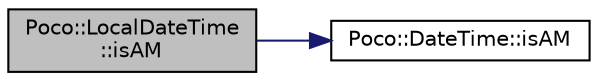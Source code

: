 digraph "Poco::LocalDateTime::isAM"
{
 // LATEX_PDF_SIZE
  edge [fontname="Helvetica",fontsize="10",labelfontname="Helvetica",labelfontsize="10"];
  node [fontname="Helvetica",fontsize="10",shape=record];
  rankdir="LR";
  Node1 [label="Poco::LocalDateTime\l::isAM",height=0.2,width=0.4,color="black", fillcolor="grey75", style="filled", fontcolor="black",tooltip="Returns the hour (0 to 12)."];
  Node1 -> Node2 [color="midnightblue",fontsize="10",style="solid"];
  Node2 [label="Poco::DateTime::isAM",height=0.2,width=0.4,color="black", fillcolor="white", style="filled",URL="$classPoco_1_1DateTime.html#aff779de79b10e10460b7c8ae01da4428",tooltip="Returns the hour (0 to 12)."];
}
